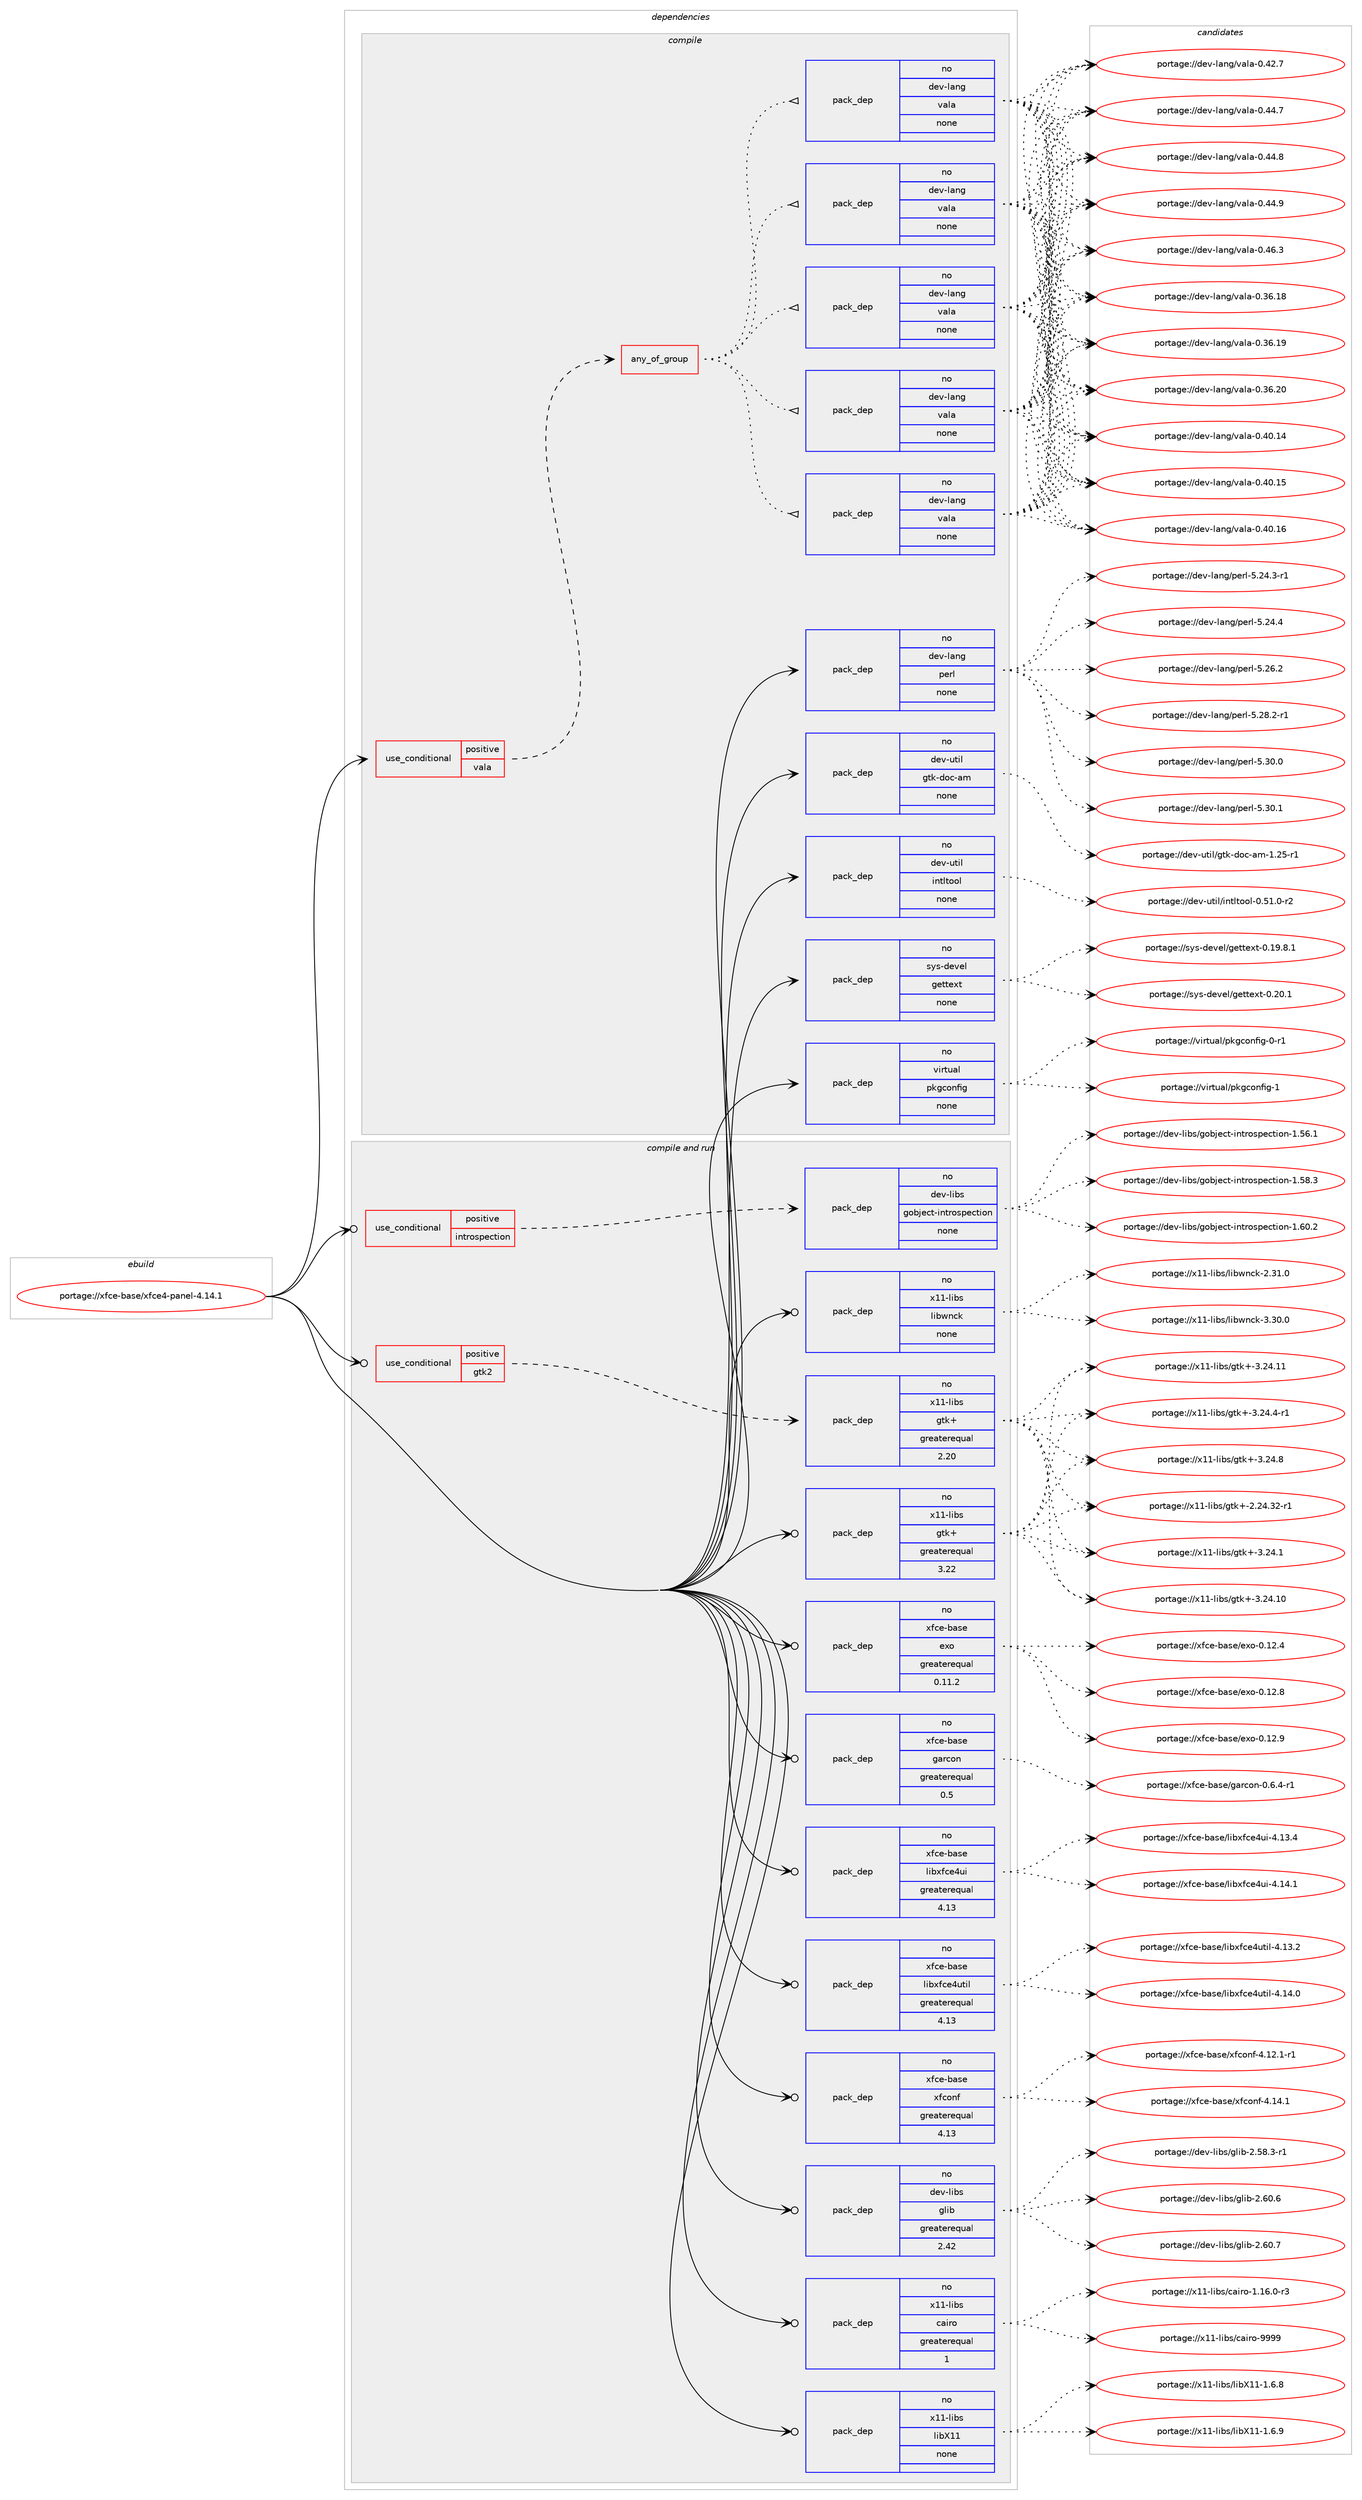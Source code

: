 digraph prolog {

# *************
# Graph options
# *************

newrank=true;
concentrate=true;
compound=true;
graph [rankdir=LR,fontname=Helvetica,fontsize=10,ranksep=1.5];#, ranksep=2.5, nodesep=0.2];
edge  [arrowhead=vee];
node  [fontname=Helvetica,fontsize=10];

# **********
# The ebuild
# **********

subgraph cluster_leftcol {
color=gray;
rank=same;
label=<<i>ebuild</i>>;
id [label="portage://xfce-base/xfce4-panel-4.14.1", color=red, width=4, href="../xfce-base/xfce4-panel-4.14.1.svg"];
}

# ****************
# The dependencies
# ****************

subgraph cluster_midcol {
color=gray;
label=<<i>dependencies</i>>;
subgraph cluster_compile {
fillcolor="#eeeeee";
style=filled;
label=<<i>compile</i>>;
subgraph cond109668 {
dependency461901 [label=<<TABLE BORDER="0" CELLBORDER="1" CELLSPACING="0" CELLPADDING="4"><TR><TD ROWSPAN="3" CELLPADDING="10">use_conditional</TD></TR><TR><TD>positive</TD></TR><TR><TD>vala</TD></TR></TABLE>>, shape=none, color=red];
subgraph any8079 {
dependency461902 [label=<<TABLE BORDER="0" CELLBORDER="1" CELLSPACING="0" CELLPADDING="4"><TR><TD CELLPADDING="10">any_of_group</TD></TR></TABLE>>, shape=none, color=red];subgraph pack343853 {
dependency461903 [label=<<TABLE BORDER="0" CELLBORDER="1" CELLSPACING="0" CELLPADDING="4" WIDTH="220"><TR><TD ROWSPAN="6" CELLPADDING="30">pack_dep</TD></TR><TR><TD WIDTH="110">no</TD></TR><TR><TD>dev-lang</TD></TR><TR><TD>vala</TD></TR><TR><TD>none</TD></TR><TR><TD></TD></TR></TABLE>>, shape=none, color=blue];
}
dependency461902:e -> dependency461903:w [weight=20,style="dotted",arrowhead="oinv"];
subgraph pack343854 {
dependency461904 [label=<<TABLE BORDER="0" CELLBORDER="1" CELLSPACING="0" CELLPADDING="4" WIDTH="220"><TR><TD ROWSPAN="6" CELLPADDING="30">pack_dep</TD></TR><TR><TD WIDTH="110">no</TD></TR><TR><TD>dev-lang</TD></TR><TR><TD>vala</TD></TR><TR><TD>none</TD></TR><TR><TD></TD></TR></TABLE>>, shape=none, color=blue];
}
dependency461902:e -> dependency461904:w [weight=20,style="dotted",arrowhead="oinv"];
subgraph pack343855 {
dependency461905 [label=<<TABLE BORDER="0" CELLBORDER="1" CELLSPACING="0" CELLPADDING="4" WIDTH="220"><TR><TD ROWSPAN="6" CELLPADDING="30">pack_dep</TD></TR><TR><TD WIDTH="110">no</TD></TR><TR><TD>dev-lang</TD></TR><TR><TD>vala</TD></TR><TR><TD>none</TD></TR><TR><TD></TD></TR></TABLE>>, shape=none, color=blue];
}
dependency461902:e -> dependency461905:w [weight=20,style="dotted",arrowhead="oinv"];
subgraph pack343856 {
dependency461906 [label=<<TABLE BORDER="0" CELLBORDER="1" CELLSPACING="0" CELLPADDING="4" WIDTH="220"><TR><TD ROWSPAN="6" CELLPADDING="30">pack_dep</TD></TR><TR><TD WIDTH="110">no</TD></TR><TR><TD>dev-lang</TD></TR><TR><TD>vala</TD></TR><TR><TD>none</TD></TR><TR><TD></TD></TR></TABLE>>, shape=none, color=blue];
}
dependency461902:e -> dependency461906:w [weight=20,style="dotted",arrowhead="oinv"];
subgraph pack343857 {
dependency461907 [label=<<TABLE BORDER="0" CELLBORDER="1" CELLSPACING="0" CELLPADDING="4" WIDTH="220"><TR><TD ROWSPAN="6" CELLPADDING="30">pack_dep</TD></TR><TR><TD WIDTH="110">no</TD></TR><TR><TD>dev-lang</TD></TR><TR><TD>vala</TD></TR><TR><TD>none</TD></TR><TR><TD></TD></TR></TABLE>>, shape=none, color=blue];
}
dependency461902:e -> dependency461907:w [weight=20,style="dotted",arrowhead="oinv"];
}
dependency461901:e -> dependency461902:w [weight=20,style="dashed",arrowhead="vee"];
}
id:e -> dependency461901:w [weight=20,style="solid",arrowhead="vee"];
subgraph pack343858 {
dependency461908 [label=<<TABLE BORDER="0" CELLBORDER="1" CELLSPACING="0" CELLPADDING="4" WIDTH="220"><TR><TD ROWSPAN="6" CELLPADDING="30">pack_dep</TD></TR><TR><TD WIDTH="110">no</TD></TR><TR><TD>dev-lang</TD></TR><TR><TD>perl</TD></TR><TR><TD>none</TD></TR><TR><TD></TD></TR></TABLE>>, shape=none, color=blue];
}
id:e -> dependency461908:w [weight=20,style="solid",arrowhead="vee"];
subgraph pack343859 {
dependency461909 [label=<<TABLE BORDER="0" CELLBORDER="1" CELLSPACING="0" CELLPADDING="4" WIDTH="220"><TR><TD ROWSPAN="6" CELLPADDING="30">pack_dep</TD></TR><TR><TD WIDTH="110">no</TD></TR><TR><TD>dev-util</TD></TR><TR><TD>gtk-doc-am</TD></TR><TR><TD>none</TD></TR><TR><TD></TD></TR></TABLE>>, shape=none, color=blue];
}
id:e -> dependency461909:w [weight=20,style="solid",arrowhead="vee"];
subgraph pack343860 {
dependency461910 [label=<<TABLE BORDER="0" CELLBORDER="1" CELLSPACING="0" CELLPADDING="4" WIDTH="220"><TR><TD ROWSPAN="6" CELLPADDING="30">pack_dep</TD></TR><TR><TD WIDTH="110">no</TD></TR><TR><TD>dev-util</TD></TR><TR><TD>intltool</TD></TR><TR><TD>none</TD></TR><TR><TD></TD></TR></TABLE>>, shape=none, color=blue];
}
id:e -> dependency461910:w [weight=20,style="solid",arrowhead="vee"];
subgraph pack343861 {
dependency461911 [label=<<TABLE BORDER="0" CELLBORDER="1" CELLSPACING="0" CELLPADDING="4" WIDTH="220"><TR><TD ROWSPAN="6" CELLPADDING="30">pack_dep</TD></TR><TR><TD WIDTH="110">no</TD></TR><TR><TD>sys-devel</TD></TR><TR><TD>gettext</TD></TR><TR><TD>none</TD></TR><TR><TD></TD></TR></TABLE>>, shape=none, color=blue];
}
id:e -> dependency461911:w [weight=20,style="solid",arrowhead="vee"];
subgraph pack343862 {
dependency461912 [label=<<TABLE BORDER="0" CELLBORDER="1" CELLSPACING="0" CELLPADDING="4" WIDTH="220"><TR><TD ROWSPAN="6" CELLPADDING="30">pack_dep</TD></TR><TR><TD WIDTH="110">no</TD></TR><TR><TD>virtual</TD></TR><TR><TD>pkgconfig</TD></TR><TR><TD>none</TD></TR><TR><TD></TD></TR></TABLE>>, shape=none, color=blue];
}
id:e -> dependency461912:w [weight=20,style="solid",arrowhead="vee"];
}
subgraph cluster_compileandrun {
fillcolor="#eeeeee";
style=filled;
label=<<i>compile and run</i>>;
subgraph cond109669 {
dependency461913 [label=<<TABLE BORDER="0" CELLBORDER="1" CELLSPACING="0" CELLPADDING="4"><TR><TD ROWSPAN="3" CELLPADDING="10">use_conditional</TD></TR><TR><TD>positive</TD></TR><TR><TD>gtk2</TD></TR></TABLE>>, shape=none, color=red];
subgraph pack343863 {
dependency461914 [label=<<TABLE BORDER="0" CELLBORDER="1" CELLSPACING="0" CELLPADDING="4" WIDTH="220"><TR><TD ROWSPAN="6" CELLPADDING="30">pack_dep</TD></TR><TR><TD WIDTH="110">no</TD></TR><TR><TD>x11-libs</TD></TR><TR><TD>gtk+</TD></TR><TR><TD>greaterequal</TD></TR><TR><TD>2.20</TD></TR></TABLE>>, shape=none, color=blue];
}
dependency461913:e -> dependency461914:w [weight=20,style="dashed",arrowhead="vee"];
}
id:e -> dependency461913:w [weight=20,style="solid",arrowhead="odotvee"];
subgraph cond109670 {
dependency461915 [label=<<TABLE BORDER="0" CELLBORDER="1" CELLSPACING="0" CELLPADDING="4"><TR><TD ROWSPAN="3" CELLPADDING="10">use_conditional</TD></TR><TR><TD>positive</TD></TR><TR><TD>introspection</TD></TR></TABLE>>, shape=none, color=red];
subgraph pack343864 {
dependency461916 [label=<<TABLE BORDER="0" CELLBORDER="1" CELLSPACING="0" CELLPADDING="4" WIDTH="220"><TR><TD ROWSPAN="6" CELLPADDING="30">pack_dep</TD></TR><TR><TD WIDTH="110">no</TD></TR><TR><TD>dev-libs</TD></TR><TR><TD>gobject-introspection</TD></TR><TR><TD>none</TD></TR><TR><TD></TD></TR></TABLE>>, shape=none, color=blue];
}
dependency461915:e -> dependency461916:w [weight=20,style="dashed",arrowhead="vee"];
}
id:e -> dependency461915:w [weight=20,style="solid",arrowhead="odotvee"];
subgraph pack343865 {
dependency461917 [label=<<TABLE BORDER="0" CELLBORDER="1" CELLSPACING="0" CELLPADDING="4" WIDTH="220"><TR><TD ROWSPAN="6" CELLPADDING="30">pack_dep</TD></TR><TR><TD WIDTH="110">no</TD></TR><TR><TD>dev-libs</TD></TR><TR><TD>glib</TD></TR><TR><TD>greaterequal</TD></TR><TR><TD>2.42</TD></TR></TABLE>>, shape=none, color=blue];
}
id:e -> dependency461917:w [weight=20,style="solid",arrowhead="odotvee"];
subgraph pack343866 {
dependency461918 [label=<<TABLE BORDER="0" CELLBORDER="1" CELLSPACING="0" CELLPADDING="4" WIDTH="220"><TR><TD ROWSPAN="6" CELLPADDING="30">pack_dep</TD></TR><TR><TD WIDTH="110">no</TD></TR><TR><TD>x11-libs</TD></TR><TR><TD>cairo</TD></TR><TR><TD>greaterequal</TD></TR><TR><TD>1</TD></TR></TABLE>>, shape=none, color=blue];
}
id:e -> dependency461918:w [weight=20,style="solid",arrowhead="odotvee"];
subgraph pack343867 {
dependency461919 [label=<<TABLE BORDER="0" CELLBORDER="1" CELLSPACING="0" CELLPADDING="4" WIDTH="220"><TR><TD ROWSPAN="6" CELLPADDING="30">pack_dep</TD></TR><TR><TD WIDTH="110">no</TD></TR><TR><TD>x11-libs</TD></TR><TR><TD>gtk+</TD></TR><TR><TD>greaterequal</TD></TR><TR><TD>3.22</TD></TR></TABLE>>, shape=none, color=blue];
}
id:e -> dependency461919:w [weight=20,style="solid",arrowhead="odotvee"];
subgraph pack343868 {
dependency461920 [label=<<TABLE BORDER="0" CELLBORDER="1" CELLSPACING="0" CELLPADDING="4" WIDTH="220"><TR><TD ROWSPAN="6" CELLPADDING="30">pack_dep</TD></TR><TR><TD WIDTH="110">no</TD></TR><TR><TD>x11-libs</TD></TR><TR><TD>libX11</TD></TR><TR><TD>none</TD></TR><TR><TD></TD></TR></TABLE>>, shape=none, color=blue];
}
id:e -> dependency461920:w [weight=20,style="solid",arrowhead="odotvee"];
subgraph pack343869 {
dependency461921 [label=<<TABLE BORDER="0" CELLBORDER="1" CELLSPACING="0" CELLPADDING="4" WIDTH="220"><TR><TD ROWSPAN="6" CELLPADDING="30">pack_dep</TD></TR><TR><TD WIDTH="110">no</TD></TR><TR><TD>x11-libs</TD></TR><TR><TD>libwnck</TD></TR><TR><TD>none</TD></TR><TR><TD></TD></TR></TABLE>>, shape=none, color=blue];
}
id:e -> dependency461921:w [weight=20,style="solid",arrowhead="odotvee"];
subgraph pack343870 {
dependency461922 [label=<<TABLE BORDER="0" CELLBORDER="1" CELLSPACING="0" CELLPADDING="4" WIDTH="220"><TR><TD ROWSPAN="6" CELLPADDING="30">pack_dep</TD></TR><TR><TD WIDTH="110">no</TD></TR><TR><TD>xfce-base</TD></TR><TR><TD>exo</TD></TR><TR><TD>greaterequal</TD></TR><TR><TD>0.11.2</TD></TR></TABLE>>, shape=none, color=blue];
}
id:e -> dependency461922:w [weight=20,style="solid",arrowhead="odotvee"];
subgraph pack343871 {
dependency461923 [label=<<TABLE BORDER="0" CELLBORDER="1" CELLSPACING="0" CELLPADDING="4" WIDTH="220"><TR><TD ROWSPAN="6" CELLPADDING="30">pack_dep</TD></TR><TR><TD WIDTH="110">no</TD></TR><TR><TD>xfce-base</TD></TR><TR><TD>garcon</TD></TR><TR><TD>greaterequal</TD></TR><TR><TD>0.5</TD></TR></TABLE>>, shape=none, color=blue];
}
id:e -> dependency461923:w [weight=20,style="solid",arrowhead="odotvee"];
subgraph pack343872 {
dependency461924 [label=<<TABLE BORDER="0" CELLBORDER="1" CELLSPACING="0" CELLPADDING="4" WIDTH="220"><TR><TD ROWSPAN="6" CELLPADDING="30">pack_dep</TD></TR><TR><TD WIDTH="110">no</TD></TR><TR><TD>xfce-base</TD></TR><TR><TD>libxfce4ui</TD></TR><TR><TD>greaterequal</TD></TR><TR><TD>4.13</TD></TR></TABLE>>, shape=none, color=blue];
}
id:e -> dependency461924:w [weight=20,style="solid",arrowhead="odotvee"];
subgraph pack343873 {
dependency461925 [label=<<TABLE BORDER="0" CELLBORDER="1" CELLSPACING="0" CELLPADDING="4" WIDTH="220"><TR><TD ROWSPAN="6" CELLPADDING="30">pack_dep</TD></TR><TR><TD WIDTH="110">no</TD></TR><TR><TD>xfce-base</TD></TR><TR><TD>libxfce4util</TD></TR><TR><TD>greaterequal</TD></TR><TR><TD>4.13</TD></TR></TABLE>>, shape=none, color=blue];
}
id:e -> dependency461925:w [weight=20,style="solid",arrowhead="odotvee"];
subgraph pack343874 {
dependency461926 [label=<<TABLE BORDER="0" CELLBORDER="1" CELLSPACING="0" CELLPADDING="4" WIDTH="220"><TR><TD ROWSPAN="6" CELLPADDING="30">pack_dep</TD></TR><TR><TD WIDTH="110">no</TD></TR><TR><TD>xfce-base</TD></TR><TR><TD>xfconf</TD></TR><TR><TD>greaterequal</TD></TR><TR><TD>4.13</TD></TR></TABLE>>, shape=none, color=blue];
}
id:e -> dependency461926:w [weight=20,style="solid",arrowhead="odotvee"];
}
subgraph cluster_run {
fillcolor="#eeeeee";
style=filled;
label=<<i>run</i>>;
}
}

# **************
# The candidates
# **************

subgraph cluster_choices {
rank=same;
color=gray;
label=<<i>candidates</i>>;

subgraph choice343853 {
color=black;
nodesep=1;
choiceportage10010111845108971101034711897108974548465154464956 [label="portage://dev-lang/vala-0.36.18", color=red, width=4,href="../dev-lang/vala-0.36.18.svg"];
choiceportage10010111845108971101034711897108974548465154464957 [label="portage://dev-lang/vala-0.36.19", color=red, width=4,href="../dev-lang/vala-0.36.19.svg"];
choiceportage10010111845108971101034711897108974548465154465048 [label="portage://dev-lang/vala-0.36.20", color=red, width=4,href="../dev-lang/vala-0.36.20.svg"];
choiceportage10010111845108971101034711897108974548465248464952 [label="portage://dev-lang/vala-0.40.14", color=red, width=4,href="../dev-lang/vala-0.40.14.svg"];
choiceportage10010111845108971101034711897108974548465248464953 [label="portage://dev-lang/vala-0.40.15", color=red, width=4,href="../dev-lang/vala-0.40.15.svg"];
choiceportage10010111845108971101034711897108974548465248464954 [label="portage://dev-lang/vala-0.40.16", color=red, width=4,href="../dev-lang/vala-0.40.16.svg"];
choiceportage100101118451089711010347118971089745484652504655 [label="portage://dev-lang/vala-0.42.7", color=red, width=4,href="../dev-lang/vala-0.42.7.svg"];
choiceportage100101118451089711010347118971089745484652524655 [label="portage://dev-lang/vala-0.44.7", color=red, width=4,href="../dev-lang/vala-0.44.7.svg"];
choiceportage100101118451089711010347118971089745484652524656 [label="portage://dev-lang/vala-0.44.8", color=red, width=4,href="../dev-lang/vala-0.44.8.svg"];
choiceportage100101118451089711010347118971089745484652524657 [label="portage://dev-lang/vala-0.44.9", color=red, width=4,href="../dev-lang/vala-0.44.9.svg"];
choiceportage100101118451089711010347118971089745484652544651 [label="portage://dev-lang/vala-0.46.3", color=red, width=4,href="../dev-lang/vala-0.46.3.svg"];
dependency461903:e -> choiceportage10010111845108971101034711897108974548465154464956:w [style=dotted,weight="100"];
dependency461903:e -> choiceportage10010111845108971101034711897108974548465154464957:w [style=dotted,weight="100"];
dependency461903:e -> choiceportage10010111845108971101034711897108974548465154465048:w [style=dotted,weight="100"];
dependency461903:e -> choiceportage10010111845108971101034711897108974548465248464952:w [style=dotted,weight="100"];
dependency461903:e -> choiceportage10010111845108971101034711897108974548465248464953:w [style=dotted,weight="100"];
dependency461903:e -> choiceportage10010111845108971101034711897108974548465248464954:w [style=dotted,weight="100"];
dependency461903:e -> choiceportage100101118451089711010347118971089745484652504655:w [style=dotted,weight="100"];
dependency461903:e -> choiceportage100101118451089711010347118971089745484652524655:w [style=dotted,weight="100"];
dependency461903:e -> choiceportage100101118451089711010347118971089745484652524656:w [style=dotted,weight="100"];
dependency461903:e -> choiceportage100101118451089711010347118971089745484652524657:w [style=dotted,weight="100"];
dependency461903:e -> choiceportage100101118451089711010347118971089745484652544651:w [style=dotted,weight="100"];
}
subgraph choice343854 {
color=black;
nodesep=1;
choiceportage10010111845108971101034711897108974548465154464956 [label="portage://dev-lang/vala-0.36.18", color=red, width=4,href="../dev-lang/vala-0.36.18.svg"];
choiceportage10010111845108971101034711897108974548465154464957 [label="portage://dev-lang/vala-0.36.19", color=red, width=4,href="../dev-lang/vala-0.36.19.svg"];
choiceportage10010111845108971101034711897108974548465154465048 [label="portage://dev-lang/vala-0.36.20", color=red, width=4,href="../dev-lang/vala-0.36.20.svg"];
choiceportage10010111845108971101034711897108974548465248464952 [label="portage://dev-lang/vala-0.40.14", color=red, width=4,href="../dev-lang/vala-0.40.14.svg"];
choiceportage10010111845108971101034711897108974548465248464953 [label="portage://dev-lang/vala-0.40.15", color=red, width=4,href="../dev-lang/vala-0.40.15.svg"];
choiceportage10010111845108971101034711897108974548465248464954 [label="portage://dev-lang/vala-0.40.16", color=red, width=4,href="../dev-lang/vala-0.40.16.svg"];
choiceportage100101118451089711010347118971089745484652504655 [label="portage://dev-lang/vala-0.42.7", color=red, width=4,href="../dev-lang/vala-0.42.7.svg"];
choiceportage100101118451089711010347118971089745484652524655 [label="portage://dev-lang/vala-0.44.7", color=red, width=4,href="../dev-lang/vala-0.44.7.svg"];
choiceportage100101118451089711010347118971089745484652524656 [label="portage://dev-lang/vala-0.44.8", color=red, width=4,href="../dev-lang/vala-0.44.8.svg"];
choiceportage100101118451089711010347118971089745484652524657 [label="portage://dev-lang/vala-0.44.9", color=red, width=4,href="../dev-lang/vala-0.44.9.svg"];
choiceportage100101118451089711010347118971089745484652544651 [label="portage://dev-lang/vala-0.46.3", color=red, width=4,href="../dev-lang/vala-0.46.3.svg"];
dependency461904:e -> choiceportage10010111845108971101034711897108974548465154464956:w [style=dotted,weight="100"];
dependency461904:e -> choiceportage10010111845108971101034711897108974548465154464957:w [style=dotted,weight="100"];
dependency461904:e -> choiceportage10010111845108971101034711897108974548465154465048:w [style=dotted,weight="100"];
dependency461904:e -> choiceportage10010111845108971101034711897108974548465248464952:w [style=dotted,weight="100"];
dependency461904:e -> choiceportage10010111845108971101034711897108974548465248464953:w [style=dotted,weight="100"];
dependency461904:e -> choiceportage10010111845108971101034711897108974548465248464954:w [style=dotted,weight="100"];
dependency461904:e -> choiceportage100101118451089711010347118971089745484652504655:w [style=dotted,weight="100"];
dependency461904:e -> choiceportage100101118451089711010347118971089745484652524655:w [style=dotted,weight="100"];
dependency461904:e -> choiceportage100101118451089711010347118971089745484652524656:w [style=dotted,weight="100"];
dependency461904:e -> choiceportage100101118451089711010347118971089745484652524657:w [style=dotted,weight="100"];
dependency461904:e -> choiceportage100101118451089711010347118971089745484652544651:w [style=dotted,weight="100"];
}
subgraph choice343855 {
color=black;
nodesep=1;
choiceportage10010111845108971101034711897108974548465154464956 [label="portage://dev-lang/vala-0.36.18", color=red, width=4,href="../dev-lang/vala-0.36.18.svg"];
choiceportage10010111845108971101034711897108974548465154464957 [label="portage://dev-lang/vala-0.36.19", color=red, width=4,href="../dev-lang/vala-0.36.19.svg"];
choiceportage10010111845108971101034711897108974548465154465048 [label="portage://dev-lang/vala-0.36.20", color=red, width=4,href="../dev-lang/vala-0.36.20.svg"];
choiceportage10010111845108971101034711897108974548465248464952 [label="portage://dev-lang/vala-0.40.14", color=red, width=4,href="../dev-lang/vala-0.40.14.svg"];
choiceportage10010111845108971101034711897108974548465248464953 [label="portage://dev-lang/vala-0.40.15", color=red, width=4,href="../dev-lang/vala-0.40.15.svg"];
choiceportage10010111845108971101034711897108974548465248464954 [label="portage://dev-lang/vala-0.40.16", color=red, width=4,href="../dev-lang/vala-0.40.16.svg"];
choiceportage100101118451089711010347118971089745484652504655 [label="portage://dev-lang/vala-0.42.7", color=red, width=4,href="../dev-lang/vala-0.42.7.svg"];
choiceportage100101118451089711010347118971089745484652524655 [label="portage://dev-lang/vala-0.44.7", color=red, width=4,href="../dev-lang/vala-0.44.7.svg"];
choiceportage100101118451089711010347118971089745484652524656 [label="portage://dev-lang/vala-0.44.8", color=red, width=4,href="../dev-lang/vala-0.44.8.svg"];
choiceportage100101118451089711010347118971089745484652524657 [label="portage://dev-lang/vala-0.44.9", color=red, width=4,href="../dev-lang/vala-0.44.9.svg"];
choiceportage100101118451089711010347118971089745484652544651 [label="portage://dev-lang/vala-0.46.3", color=red, width=4,href="../dev-lang/vala-0.46.3.svg"];
dependency461905:e -> choiceportage10010111845108971101034711897108974548465154464956:w [style=dotted,weight="100"];
dependency461905:e -> choiceportage10010111845108971101034711897108974548465154464957:w [style=dotted,weight="100"];
dependency461905:e -> choiceportage10010111845108971101034711897108974548465154465048:w [style=dotted,weight="100"];
dependency461905:e -> choiceportage10010111845108971101034711897108974548465248464952:w [style=dotted,weight="100"];
dependency461905:e -> choiceportage10010111845108971101034711897108974548465248464953:w [style=dotted,weight="100"];
dependency461905:e -> choiceportage10010111845108971101034711897108974548465248464954:w [style=dotted,weight="100"];
dependency461905:e -> choiceportage100101118451089711010347118971089745484652504655:w [style=dotted,weight="100"];
dependency461905:e -> choiceportage100101118451089711010347118971089745484652524655:w [style=dotted,weight="100"];
dependency461905:e -> choiceportage100101118451089711010347118971089745484652524656:w [style=dotted,weight="100"];
dependency461905:e -> choiceportage100101118451089711010347118971089745484652524657:w [style=dotted,weight="100"];
dependency461905:e -> choiceportage100101118451089711010347118971089745484652544651:w [style=dotted,weight="100"];
}
subgraph choice343856 {
color=black;
nodesep=1;
choiceportage10010111845108971101034711897108974548465154464956 [label="portage://dev-lang/vala-0.36.18", color=red, width=4,href="../dev-lang/vala-0.36.18.svg"];
choiceportage10010111845108971101034711897108974548465154464957 [label="portage://dev-lang/vala-0.36.19", color=red, width=4,href="../dev-lang/vala-0.36.19.svg"];
choiceportage10010111845108971101034711897108974548465154465048 [label="portage://dev-lang/vala-0.36.20", color=red, width=4,href="../dev-lang/vala-0.36.20.svg"];
choiceportage10010111845108971101034711897108974548465248464952 [label="portage://dev-lang/vala-0.40.14", color=red, width=4,href="../dev-lang/vala-0.40.14.svg"];
choiceportage10010111845108971101034711897108974548465248464953 [label="portage://dev-lang/vala-0.40.15", color=red, width=4,href="../dev-lang/vala-0.40.15.svg"];
choiceportage10010111845108971101034711897108974548465248464954 [label="portage://dev-lang/vala-0.40.16", color=red, width=4,href="../dev-lang/vala-0.40.16.svg"];
choiceportage100101118451089711010347118971089745484652504655 [label="portage://dev-lang/vala-0.42.7", color=red, width=4,href="../dev-lang/vala-0.42.7.svg"];
choiceportage100101118451089711010347118971089745484652524655 [label="portage://dev-lang/vala-0.44.7", color=red, width=4,href="../dev-lang/vala-0.44.7.svg"];
choiceportage100101118451089711010347118971089745484652524656 [label="portage://dev-lang/vala-0.44.8", color=red, width=4,href="../dev-lang/vala-0.44.8.svg"];
choiceportage100101118451089711010347118971089745484652524657 [label="portage://dev-lang/vala-0.44.9", color=red, width=4,href="../dev-lang/vala-0.44.9.svg"];
choiceportage100101118451089711010347118971089745484652544651 [label="portage://dev-lang/vala-0.46.3", color=red, width=4,href="../dev-lang/vala-0.46.3.svg"];
dependency461906:e -> choiceportage10010111845108971101034711897108974548465154464956:w [style=dotted,weight="100"];
dependency461906:e -> choiceportage10010111845108971101034711897108974548465154464957:w [style=dotted,weight="100"];
dependency461906:e -> choiceportage10010111845108971101034711897108974548465154465048:w [style=dotted,weight="100"];
dependency461906:e -> choiceportage10010111845108971101034711897108974548465248464952:w [style=dotted,weight="100"];
dependency461906:e -> choiceportage10010111845108971101034711897108974548465248464953:w [style=dotted,weight="100"];
dependency461906:e -> choiceportage10010111845108971101034711897108974548465248464954:w [style=dotted,weight="100"];
dependency461906:e -> choiceportage100101118451089711010347118971089745484652504655:w [style=dotted,weight="100"];
dependency461906:e -> choiceportage100101118451089711010347118971089745484652524655:w [style=dotted,weight="100"];
dependency461906:e -> choiceportage100101118451089711010347118971089745484652524656:w [style=dotted,weight="100"];
dependency461906:e -> choiceportage100101118451089711010347118971089745484652524657:w [style=dotted,weight="100"];
dependency461906:e -> choiceportage100101118451089711010347118971089745484652544651:w [style=dotted,weight="100"];
}
subgraph choice343857 {
color=black;
nodesep=1;
choiceportage10010111845108971101034711897108974548465154464956 [label="portage://dev-lang/vala-0.36.18", color=red, width=4,href="../dev-lang/vala-0.36.18.svg"];
choiceportage10010111845108971101034711897108974548465154464957 [label="portage://dev-lang/vala-0.36.19", color=red, width=4,href="../dev-lang/vala-0.36.19.svg"];
choiceportage10010111845108971101034711897108974548465154465048 [label="portage://dev-lang/vala-0.36.20", color=red, width=4,href="../dev-lang/vala-0.36.20.svg"];
choiceportage10010111845108971101034711897108974548465248464952 [label="portage://dev-lang/vala-0.40.14", color=red, width=4,href="../dev-lang/vala-0.40.14.svg"];
choiceportage10010111845108971101034711897108974548465248464953 [label="portage://dev-lang/vala-0.40.15", color=red, width=4,href="../dev-lang/vala-0.40.15.svg"];
choiceportage10010111845108971101034711897108974548465248464954 [label="portage://dev-lang/vala-0.40.16", color=red, width=4,href="../dev-lang/vala-0.40.16.svg"];
choiceportage100101118451089711010347118971089745484652504655 [label="portage://dev-lang/vala-0.42.7", color=red, width=4,href="../dev-lang/vala-0.42.7.svg"];
choiceportage100101118451089711010347118971089745484652524655 [label="portage://dev-lang/vala-0.44.7", color=red, width=4,href="../dev-lang/vala-0.44.7.svg"];
choiceportage100101118451089711010347118971089745484652524656 [label="portage://dev-lang/vala-0.44.8", color=red, width=4,href="../dev-lang/vala-0.44.8.svg"];
choiceportage100101118451089711010347118971089745484652524657 [label="portage://dev-lang/vala-0.44.9", color=red, width=4,href="../dev-lang/vala-0.44.9.svg"];
choiceportage100101118451089711010347118971089745484652544651 [label="portage://dev-lang/vala-0.46.3", color=red, width=4,href="../dev-lang/vala-0.46.3.svg"];
dependency461907:e -> choiceportage10010111845108971101034711897108974548465154464956:w [style=dotted,weight="100"];
dependency461907:e -> choiceportage10010111845108971101034711897108974548465154464957:w [style=dotted,weight="100"];
dependency461907:e -> choiceportage10010111845108971101034711897108974548465154465048:w [style=dotted,weight="100"];
dependency461907:e -> choiceportage10010111845108971101034711897108974548465248464952:w [style=dotted,weight="100"];
dependency461907:e -> choiceportage10010111845108971101034711897108974548465248464953:w [style=dotted,weight="100"];
dependency461907:e -> choiceportage10010111845108971101034711897108974548465248464954:w [style=dotted,weight="100"];
dependency461907:e -> choiceportage100101118451089711010347118971089745484652504655:w [style=dotted,weight="100"];
dependency461907:e -> choiceportage100101118451089711010347118971089745484652524655:w [style=dotted,weight="100"];
dependency461907:e -> choiceportage100101118451089711010347118971089745484652524656:w [style=dotted,weight="100"];
dependency461907:e -> choiceportage100101118451089711010347118971089745484652524657:w [style=dotted,weight="100"];
dependency461907:e -> choiceportage100101118451089711010347118971089745484652544651:w [style=dotted,weight="100"];
}
subgraph choice343858 {
color=black;
nodesep=1;
choiceportage100101118451089711010347112101114108455346505246514511449 [label="portage://dev-lang/perl-5.24.3-r1", color=red, width=4,href="../dev-lang/perl-5.24.3-r1.svg"];
choiceportage10010111845108971101034711210111410845534650524652 [label="portage://dev-lang/perl-5.24.4", color=red, width=4,href="../dev-lang/perl-5.24.4.svg"];
choiceportage10010111845108971101034711210111410845534650544650 [label="portage://dev-lang/perl-5.26.2", color=red, width=4,href="../dev-lang/perl-5.26.2.svg"];
choiceportage100101118451089711010347112101114108455346505646504511449 [label="portage://dev-lang/perl-5.28.2-r1", color=red, width=4,href="../dev-lang/perl-5.28.2-r1.svg"];
choiceportage10010111845108971101034711210111410845534651484648 [label="portage://dev-lang/perl-5.30.0", color=red, width=4,href="../dev-lang/perl-5.30.0.svg"];
choiceportage10010111845108971101034711210111410845534651484649 [label="portage://dev-lang/perl-5.30.1", color=red, width=4,href="../dev-lang/perl-5.30.1.svg"];
dependency461908:e -> choiceportage100101118451089711010347112101114108455346505246514511449:w [style=dotted,weight="100"];
dependency461908:e -> choiceportage10010111845108971101034711210111410845534650524652:w [style=dotted,weight="100"];
dependency461908:e -> choiceportage10010111845108971101034711210111410845534650544650:w [style=dotted,weight="100"];
dependency461908:e -> choiceportage100101118451089711010347112101114108455346505646504511449:w [style=dotted,weight="100"];
dependency461908:e -> choiceportage10010111845108971101034711210111410845534651484648:w [style=dotted,weight="100"];
dependency461908:e -> choiceportage10010111845108971101034711210111410845534651484649:w [style=dotted,weight="100"];
}
subgraph choice343859 {
color=black;
nodesep=1;
choiceportage10010111845117116105108471031161074510011199459710945494650534511449 [label="portage://dev-util/gtk-doc-am-1.25-r1", color=red, width=4,href="../dev-util/gtk-doc-am-1.25-r1.svg"];
dependency461909:e -> choiceportage10010111845117116105108471031161074510011199459710945494650534511449:w [style=dotted,weight="100"];
}
subgraph choice343860 {
color=black;
nodesep=1;
choiceportage1001011184511711610510847105110116108116111111108454846534946484511450 [label="portage://dev-util/intltool-0.51.0-r2", color=red, width=4,href="../dev-util/intltool-0.51.0-r2.svg"];
dependency461910:e -> choiceportage1001011184511711610510847105110116108116111111108454846534946484511450:w [style=dotted,weight="100"];
}
subgraph choice343861 {
color=black;
nodesep=1;
choiceportage1151211154510010111810110847103101116116101120116454846495746564649 [label="portage://sys-devel/gettext-0.19.8.1", color=red, width=4,href="../sys-devel/gettext-0.19.8.1.svg"];
choiceportage115121115451001011181011084710310111611610112011645484650484649 [label="portage://sys-devel/gettext-0.20.1", color=red, width=4,href="../sys-devel/gettext-0.20.1.svg"];
dependency461911:e -> choiceportage1151211154510010111810110847103101116116101120116454846495746564649:w [style=dotted,weight="100"];
dependency461911:e -> choiceportage115121115451001011181011084710310111611610112011645484650484649:w [style=dotted,weight="100"];
}
subgraph choice343862 {
color=black;
nodesep=1;
choiceportage11810511411611797108471121071039911111010210510345484511449 [label="portage://virtual/pkgconfig-0-r1", color=red, width=4,href="../virtual/pkgconfig-0-r1.svg"];
choiceportage1181051141161179710847112107103991111101021051034549 [label="portage://virtual/pkgconfig-1", color=red, width=4,href="../virtual/pkgconfig-1.svg"];
dependency461912:e -> choiceportage11810511411611797108471121071039911111010210510345484511449:w [style=dotted,weight="100"];
dependency461912:e -> choiceportage1181051141161179710847112107103991111101021051034549:w [style=dotted,weight="100"];
}
subgraph choice343863 {
color=black;
nodesep=1;
choiceportage12049494510810598115471031161074345504650524651504511449 [label="portage://x11-libs/gtk+-2.24.32-r1", color=red, width=4,href="../x11-libs/gtk+-2.24.32-r1.svg"];
choiceportage12049494510810598115471031161074345514650524649 [label="portage://x11-libs/gtk+-3.24.1", color=red, width=4,href="../x11-libs/gtk+-3.24.1.svg"];
choiceportage1204949451081059811547103116107434551465052464948 [label="portage://x11-libs/gtk+-3.24.10", color=red, width=4,href="../x11-libs/gtk+-3.24.10.svg"];
choiceportage1204949451081059811547103116107434551465052464949 [label="portage://x11-libs/gtk+-3.24.11", color=red, width=4,href="../x11-libs/gtk+-3.24.11.svg"];
choiceportage120494945108105981154710311610743455146505246524511449 [label="portage://x11-libs/gtk+-3.24.4-r1", color=red, width=4,href="../x11-libs/gtk+-3.24.4-r1.svg"];
choiceportage12049494510810598115471031161074345514650524656 [label="portage://x11-libs/gtk+-3.24.8", color=red, width=4,href="../x11-libs/gtk+-3.24.8.svg"];
dependency461914:e -> choiceportage12049494510810598115471031161074345504650524651504511449:w [style=dotted,weight="100"];
dependency461914:e -> choiceportage12049494510810598115471031161074345514650524649:w [style=dotted,weight="100"];
dependency461914:e -> choiceportage1204949451081059811547103116107434551465052464948:w [style=dotted,weight="100"];
dependency461914:e -> choiceportage1204949451081059811547103116107434551465052464949:w [style=dotted,weight="100"];
dependency461914:e -> choiceportage120494945108105981154710311610743455146505246524511449:w [style=dotted,weight="100"];
dependency461914:e -> choiceportage12049494510810598115471031161074345514650524656:w [style=dotted,weight="100"];
}
subgraph choice343864 {
color=black;
nodesep=1;
choiceportage1001011184510810598115471031119810610199116451051101161141111151121019911610511111045494653544649 [label="portage://dev-libs/gobject-introspection-1.56.1", color=red, width=4,href="../dev-libs/gobject-introspection-1.56.1.svg"];
choiceportage1001011184510810598115471031119810610199116451051101161141111151121019911610511111045494653564651 [label="portage://dev-libs/gobject-introspection-1.58.3", color=red, width=4,href="../dev-libs/gobject-introspection-1.58.3.svg"];
choiceportage1001011184510810598115471031119810610199116451051101161141111151121019911610511111045494654484650 [label="portage://dev-libs/gobject-introspection-1.60.2", color=red, width=4,href="../dev-libs/gobject-introspection-1.60.2.svg"];
dependency461916:e -> choiceportage1001011184510810598115471031119810610199116451051101161141111151121019911610511111045494653544649:w [style=dotted,weight="100"];
dependency461916:e -> choiceportage1001011184510810598115471031119810610199116451051101161141111151121019911610511111045494653564651:w [style=dotted,weight="100"];
dependency461916:e -> choiceportage1001011184510810598115471031119810610199116451051101161141111151121019911610511111045494654484650:w [style=dotted,weight="100"];
}
subgraph choice343865 {
color=black;
nodesep=1;
choiceportage10010111845108105981154710310810598455046535646514511449 [label="portage://dev-libs/glib-2.58.3-r1", color=red, width=4,href="../dev-libs/glib-2.58.3-r1.svg"];
choiceportage1001011184510810598115471031081059845504654484654 [label="portage://dev-libs/glib-2.60.6", color=red, width=4,href="../dev-libs/glib-2.60.6.svg"];
choiceportage1001011184510810598115471031081059845504654484655 [label="portage://dev-libs/glib-2.60.7", color=red, width=4,href="../dev-libs/glib-2.60.7.svg"];
dependency461917:e -> choiceportage10010111845108105981154710310810598455046535646514511449:w [style=dotted,weight="100"];
dependency461917:e -> choiceportage1001011184510810598115471031081059845504654484654:w [style=dotted,weight="100"];
dependency461917:e -> choiceportage1001011184510810598115471031081059845504654484655:w [style=dotted,weight="100"];
}
subgraph choice343866 {
color=black;
nodesep=1;
choiceportage12049494510810598115479997105114111454946495446484511451 [label="portage://x11-libs/cairo-1.16.0-r3", color=red, width=4,href="../x11-libs/cairo-1.16.0-r3.svg"];
choiceportage120494945108105981154799971051141114557575757 [label="portage://x11-libs/cairo-9999", color=red, width=4,href="../x11-libs/cairo-9999.svg"];
dependency461918:e -> choiceportage12049494510810598115479997105114111454946495446484511451:w [style=dotted,weight="100"];
dependency461918:e -> choiceportage120494945108105981154799971051141114557575757:w [style=dotted,weight="100"];
}
subgraph choice343867 {
color=black;
nodesep=1;
choiceportage12049494510810598115471031161074345504650524651504511449 [label="portage://x11-libs/gtk+-2.24.32-r1", color=red, width=4,href="../x11-libs/gtk+-2.24.32-r1.svg"];
choiceportage12049494510810598115471031161074345514650524649 [label="portage://x11-libs/gtk+-3.24.1", color=red, width=4,href="../x11-libs/gtk+-3.24.1.svg"];
choiceportage1204949451081059811547103116107434551465052464948 [label="portage://x11-libs/gtk+-3.24.10", color=red, width=4,href="../x11-libs/gtk+-3.24.10.svg"];
choiceportage1204949451081059811547103116107434551465052464949 [label="portage://x11-libs/gtk+-3.24.11", color=red, width=4,href="../x11-libs/gtk+-3.24.11.svg"];
choiceportage120494945108105981154710311610743455146505246524511449 [label="portage://x11-libs/gtk+-3.24.4-r1", color=red, width=4,href="../x11-libs/gtk+-3.24.4-r1.svg"];
choiceportage12049494510810598115471031161074345514650524656 [label="portage://x11-libs/gtk+-3.24.8", color=red, width=4,href="../x11-libs/gtk+-3.24.8.svg"];
dependency461919:e -> choiceportage12049494510810598115471031161074345504650524651504511449:w [style=dotted,weight="100"];
dependency461919:e -> choiceportage12049494510810598115471031161074345514650524649:w [style=dotted,weight="100"];
dependency461919:e -> choiceportage1204949451081059811547103116107434551465052464948:w [style=dotted,weight="100"];
dependency461919:e -> choiceportage1204949451081059811547103116107434551465052464949:w [style=dotted,weight="100"];
dependency461919:e -> choiceportage120494945108105981154710311610743455146505246524511449:w [style=dotted,weight="100"];
dependency461919:e -> choiceportage12049494510810598115471031161074345514650524656:w [style=dotted,weight="100"];
}
subgraph choice343868 {
color=black;
nodesep=1;
choiceportage120494945108105981154710810598884949454946544656 [label="portage://x11-libs/libX11-1.6.8", color=red, width=4,href="../x11-libs/libX11-1.6.8.svg"];
choiceportage120494945108105981154710810598884949454946544657 [label="portage://x11-libs/libX11-1.6.9", color=red, width=4,href="../x11-libs/libX11-1.6.9.svg"];
dependency461920:e -> choiceportage120494945108105981154710810598884949454946544656:w [style=dotted,weight="100"];
dependency461920:e -> choiceportage120494945108105981154710810598884949454946544657:w [style=dotted,weight="100"];
}
subgraph choice343869 {
color=black;
nodesep=1;
choiceportage1204949451081059811547108105981191109910745504651494648 [label="portage://x11-libs/libwnck-2.31.0", color=red, width=4,href="../x11-libs/libwnck-2.31.0.svg"];
choiceportage1204949451081059811547108105981191109910745514651484648 [label="portage://x11-libs/libwnck-3.30.0", color=red, width=4,href="../x11-libs/libwnck-3.30.0.svg"];
dependency461921:e -> choiceportage1204949451081059811547108105981191109910745504651494648:w [style=dotted,weight="100"];
dependency461921:e -> choiceportage1204949451081059811547108105981191109910745514651484648:w [style=dotted,weight="100"];
}
subgraph choice343870 {
color=black;
nodesep=1;
choiceportage120102991014598971151014710112011145484649504652 [label="portage://xfce-base/exo-0.12.4", color=red, width=4,href="../xfce-base/exo-0.12.4.svg"];
choiceportage120102991014598971151014710112011145484649504656 [label="portage://xfce-base/exo-0.12.8", color=red, width=4,href="../xfce-base/exo-0.12.8.svg"];
choiceportage120102991014598971151014710112011145484649504657 [label="portage://xfce-base/exo-0.12.9", color=red, width=4,href="../xfce-base/exo-0.12.9.svg"];
dependency461922:e -> choiceportage120102991014598971151014710112011145484649504652:w [style=dotted,weight="100"];
dependency461922:e -> choiceportage120102991014598971151014710112011145484649504656:w [style=dotted,weight="100"];
dependency461922:e -> choiceportage120102991014598971151014710112011145484649504657:w [style=dotted,weight="100"];
}
subgraph choice343871 {
color=black;
nodesep=1;
choiceportage120102991014598971151014710397114991111104548465446524511449 [label="portage://xfce-base/garcon-0.6.4-r1", color=red, width=4,href="../xfce-base/garcon-0.6.4-r1.svg"];
dependency461923:e -> choiceportage120102991014598971151014710397114991111104548465446524511449:w [style=dotted,weight="100"];
}
subgraph choice343872 {
color=black;
nodesep=1;
choiceportage120102991014598971151014710810598120102991015211710545524649514652 [label="portage://xfce-base/libxfce4ui-4.13.4", color=red, width=4,href="../xfce-base/libxfce4ui-4.13.4.svg"];
choiceportage120102991014598971151014710810598120102991015211710545524649524649 [label="portage://xfce-base/libxfce4ui-4.14.1", color=red, width=4,href="../xfce-base/libxfce4ui-4.14.1.svg"];
dependency461924:e -> choiceportage120102991014598971151014710810598120102991015211710545524649514652:w [style=dotted,weight="100"];
dependency461924:e -> choiceportage120102991014598971151014710810598120102991015211710545524649524649:w [style=dotted,weight="100"];
}
subgraph choice343873 {
color=black;
nodesep=1;
choiceportage120102991014598971151014710810598120102991015211711610510845524649514650 [label="portage://xfce-base/libxfce4util-4.13.2", color=red, width=4,href="../xfce-base/libxfce4util-4.13.2.svg"];
choiceportage120102991014598971151014710810598120102991015211711610510845524649524648 [label="portage://xfce-base/libxfce4util-4.14.0", color=red, width=4,href="../xfce-base/libxfce4util-4.14.0.svg"];
dependency461925:e -> choiceportage120102991014598971151014710810598120102991015211711610510845524649514650:w [style=dotted,weight="100"];
dependency461925:e -> choiceportage120102991014598971151014710810598120102991015211711610510845524649524648:w [style=dotted,weight="100"];
}
subgraph choice343874 {
color=black;
nodesep=1;
choiceportage120102991014598971151014712010299111110102455246495046494511449 [label="portage://xfce-base/xfconf-4.12.1-r1", color=red, width=4,href="../xfce-base/xfconf-4.12.1-r1.svg"];
choiceportage12010299101459897115101471201029911111010245524649524649 [label="portage://xfce-base/xfconf-4.14.1", color=red, width=4,href="../xfce-base/xfconf-4.14.1.svg"];
dependency461926:e -> choiceportage120102991014598971151014712010299111110102455246495046494511449:w [style=dotted,weight="100"];
dependency461926:e -> choiceportage12010299101459897115101471201029911111010245524649524649:w [style=dotted,weight="100"];
}
}

}
